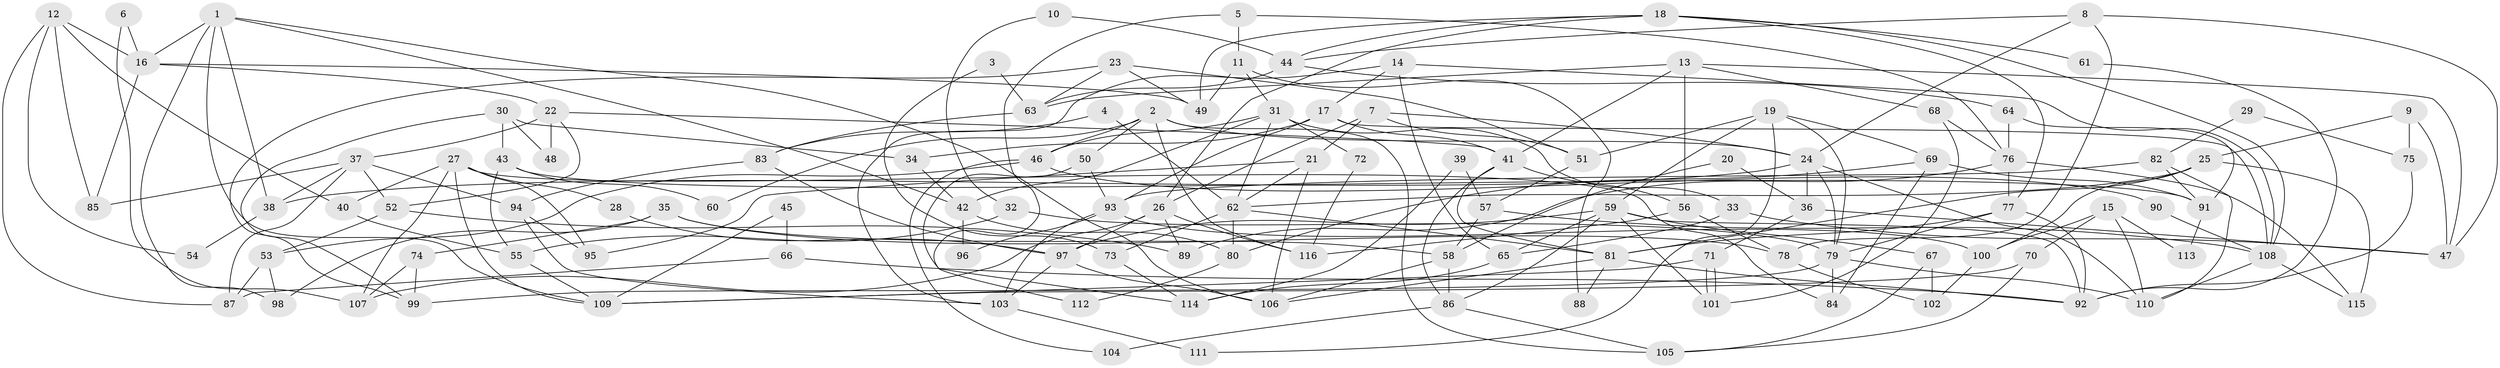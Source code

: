 // coarse degree distribution, {9: 0.02666666666666667, 6: 0.14666666666666667, 2: 0.09333333333333334, 7: 0.06666666666666667, 3: 0.14666666666666667, 4: 0.24, 8: 0.09333333333333334, 5: 0.16, 10: 0.02666666666666667}
// Generated by graph-tools (version 1.1) at 2025/41/03/06/25 10:41:58]
// undirected, 116 vertices, 232 edges
graph export_dot {
graph [start="1"]
  node [color=gray90,style=filled];
  1;
  2;
  3;
  4;
  5;
  6;
  7;
  8;
  9;
  10;
  11;
  12;
  13;
  14;
  15;
  16;
  17;
  18;
  19;
  20;
  21;
  22;
  23;
  24;
  25;
  26;
  27;
  28;
  29;
  30;
  31;
  32;
  33;
  34;
  35;
  36;
  37;
  38;
  39;
  40;
  41;
  42;
  43;
  44;
  45;
  46;
  47;
  48;
  49;
  50;
  51;
  52;
  53;
  54;
  55;
  56;
  57;
  58;
  59;
  60;
  61;
  62;
  63;
  64;
  65;
  66;
  67;
  68;
  69;
  70;
  71;
  72;
  73;
  74;
  75;
  76;
  77;
  78;
  79;
  80;
  81;
  82;
  83;
  84;
  85;
  86;
  87;
  88;
  89;
  90;
  91;
  92;
  93;
  94;
  95;
  96;
  97;
  98;
  99;
  100;
  101;
  102;
  103;
  104;
  105;
  106;
  107;
  108;
  109;
  110;
  111;
  112;
  113;
  114;
  115;
  116;
  1 -- 106;
  1 -- 42;
  1 -- 16;
  1 -- 38;
  1 -- 98;
  1 -- 109;
  2 -- 105;
  2 -- 46;
  2 -- 24;
  2 -- 50;
  2 -- 60;
  2 -- 116;
  3 -- 63;
  3 -- 73;
  4 -- 83;
  4 -- 62;
  5 -- 11;
  5 -- 76;
  5 -- 112;
  6 -- 107;
  6 -- 16;
  7 -- 26;
  7 -- 51;
  7 -- 21;
  7 -- 24;
  8 -- 47;
  8 -- 24;
  8 -- 44;
  8 -- 78;
  9 -- 25;
  9 -- 47;
  9 -- 75;
  10 -- 32;
  10 -- 44;
  11 -- 31;
  11 -- 49;
  11 -- 88;
  12 -- 16;
  12 -- 40;
  12 -- 54;
  12 -- 85;
  12 -- 87;
  13 -- 41;
  13 -- 56;
  13 -- 47;
  13 -- 63;
  13 -- 68;
  14 -- 103;
  14 -- 17;
  14 -- 65;
  14 -- 108;
  15 -- 100;
  15 -- 110;
  15 -- 70;
  15 -- 113;
  16 -- 85;
  16 -- 22;
  16 -- 49;
  17 -- 108;
  17 -- 41;
  17 -- 34;
  17 -- 93;
  18 -- 77;
  18 -- 108;
  18 -- 26;
  18 -- 44;
  18 -- 49;
  18 -- 61;
  19 -- 59;
  19 -- 51;
  19 -- 69;
  19 -- 79;
  19 -- 111;
  20 -- 36;
  20 -- 58;
  21 -- 62;
  21 -- 95;
  21 -- 106;
  22 -- 41;
  22 -- 37;
  22 -- 48;
  22 -- 52;
  23 -- 63;
  23 -- 49;
  23 -- 51;
  23 -- 99;
  24 -- 36;
  24 -- 38;
  24 -- 79;
  24 -- 110;
  25 -- 81;
  25 -- 115;
  25 -- 62;
  25 -- 100;
  26 -- 97;
  26 -- 89;
  26 -- 107;
  26 -- 116;
  27 -- 107;
  27 -- 95;
  27 -- 28;
  27 -- 40;
  27 -- 84;
  27 -- 109;
  28 -- 97;
  29 -- 82;
  29 -- 75;
  30 -- 99;
  30 -- 34;
  30 -- 43;
  30 -- 48;
  31 -- 33;
  31 -- 62;
  31 -- 42;
  31 -- 46;
  31 -- 72;
  32 -- 79;
  32 -- 55;
  33 -- 65;
  33 -- 47;
  34 -- 42;
  35 -- 78;
  35 -- 98;
  35 -- 58;
  35 -- 74;
  36 -- 71;
  36 -- 47;
  37 -- 38;
  37 -- 52;
  37 -- 85;
  37 -- 87;
  37 -- 94;
  38 -- 54;
  39 -- 57;
  39 -- 114;
  40 -- 55;
  41 -- 56;
  41 -- 81;
  41 -- 86;
  42 -- 80;
  42 -- 96;
  43 -- 91;
  43 -- 55;
  43 -- 60;
  44 -- 63;
  44 -- 64;
  45 -- 109;
  45 -- 66;
  46 -- 53;
  46 -- 90;
  46 -- 104;
  50 -- 93;
  50 -- 114;
  51 -- 57;
  52 -- 53;
  52 -- 89;
  53 -- 87;
  53 -- 98;
  55 -- 109;
  56 -- 78;
  56 -- 116;
  57 -- 58;
  57 -- 108;
  58 -- 106;
  58 -- 86;
  59 -- 101;
  59 -- 86;
  59 -- 65;
  59 -- 67;
  59 -- 92;
  59 -- 97;
  61 -- 92;
  62 -- 81;
  62 -- 73;
  62 -- 80;
  63 -- 83;
  64 -- 76;
  64 -- 91;
  65 -- 114;
  66 -- 87;
  66 -- 92;
  67 -- 105;
  67 -- 102;
  68 -- 76;
  68 -- 101;
  69 -- 84;
  69 -- 80;
  69 -- 91;
  70 -- 109;
  70 -- 105;
  71 -- 109;
  71 -- 101;
  71 -- 101;
  72 -- 116;
  73 -- 114;
  74 -- 99;
  74 -- 107;
  75 -- 92;
  76 -- 77;
  76 -- 89;
  76 -- 115;
  77 -- 92;
  77 -- 79;
  77 -- 81;
  78 -- 102;
  79 -- 84;
  79 -- 99;
  79 -- 110;
  80 -- 112;
  81 -- 106;
  81 -- 88;
  81 -- 92;
  82 -- 91;
  82 -- 110;
  82 -- 93;
  83 -- 97;
  83 -- 94;
  86 -- 104;
  86 -- 105;
  90 -- 108;
  91 -- 113;
  93 -- 96;
  93 -- 100;
  93 -- 103;
  94 -- 95;
  94 -- 103;
  97 -- 103;
  97 -- 106;
  100 -- 102;
  103 -- 111;
  108 -- 110;
  108 -- 115;
}

